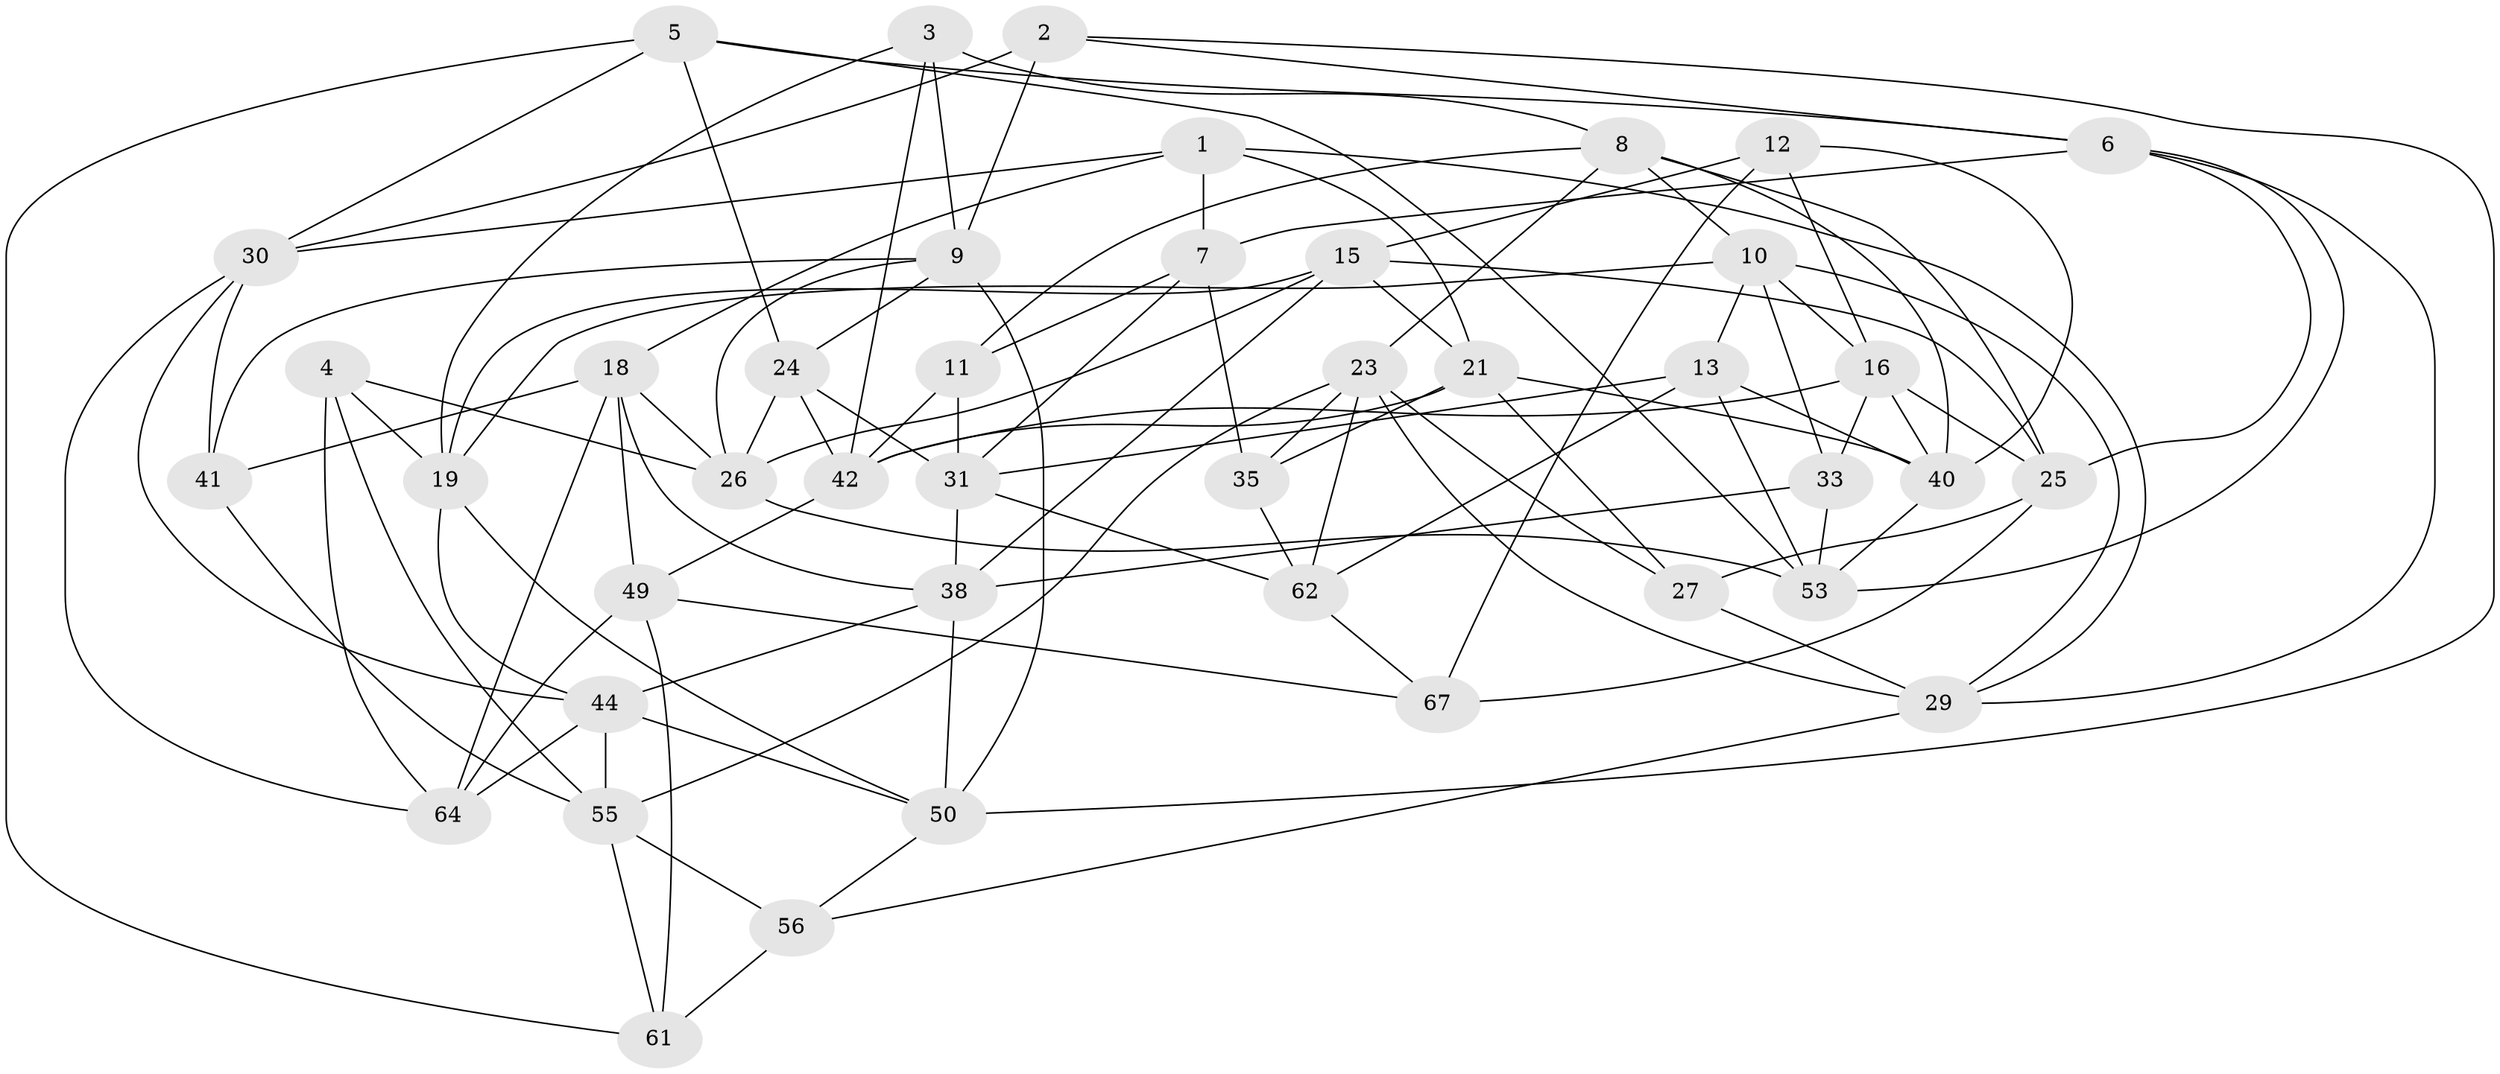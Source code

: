 // Generated by graph-tools (version 1.1) at 2025/52/02/27/25 19:52:34]
// undirected, 42 vertices, 110 edges
graph export_dot {
graph [start="1"]
  node [color=gray90,style=filled];
  1 [super="+14"];
  2;
  3;
  4;
  5 [super="+63"];
  6 [super="+47"];
  7 [super="+22"];
  8 [super="+37"];
  9 [super="+17"];
  10 [super="+20"];
  11;
  12;
  13 [super="+46"];
  15 [super="+45"];
  16 [super="+28"];
  18 [super="+39"];
  19 [super="+71"];
  21 [super="+48"];
  23 [super="+54"];
  24 [super="+58"];
  25 [super="+34"];
  26 [super="+65"];
  27;
  29 [super="+32"];
  30 [super="+57"];
  31 [super="+36"];
  33;
  35;
  38 [super="+66"];
  40 [super="+43"];
  41;
  42 [super="+69"];
  44 [super="+51"];
  49 [super="+52"];
  50 [super="+60"];
  53 [super="+72"];
  55 [super="+59"];
  56;
  61;
  62 [super="+68"];
  64 [super="+70"];
  67;
  1 -- 7 [weight=2];
  1 -- 30;
  1 -- 21;
  1 -- 29;
  1 -- 18;
  2 -- 6;
  2 -- 30;
  2 -- 9;
  2 -- 50;
  3 -- 9;
  3 -- 8;
  3 -- 19;
  3 -- 42;
  4 -- 26;
  4 -- 19;
  4 -- 55;
  4 -- 64;
  5 -- 61;
  5 -- 53;
  5 -- 6;
  5 -- 24 [weight=2];
  5 -- 30;
  6 -- 7;
  6 -- 53;
  6 -- 29;
  6 -- 25;
  7 -- 35;
  7 -- 31;
  7 -- 11;
  8 -- 25;
  8 -- 11;
  8 -- 10;
  8 -- 23;
  8 -- 40;
  9 -- 41;
  9 -- 26;
  9 -- 50;
  9 -- 24;
  10 -- 33;
  10 -- 16;
  10 -- 13;
  10 -- 19;
  10 -- 29;
  11 -- 42;
  11 -- 31;
  12 -- 67;
  12 -- 15;
  12 -- 16;
  12 -- 40;
  13 -- 53;
  13 -- 62 [weight=2];
  13 -- 40;
  13 -- 31;
  15 -- 25;
  15 -- 19;
  15 -- 26;
  15 -- 21;
  15 -- 38;
  16 -- 33;
  16 -- 42;
  16 -- 25;
  16 -- 40;
  18 -- 49;
  18 -- 26;
  18 -- 41;
  18 -- 38;
  18 -- 64;
  19 -- 44;
  19 -- 50;
  21 -- 27;
  21 -- 42;
  21 -- 40;
  21 -- 35;
  23 -- 55;
  23 -- 27;
  23 -- 35;
  23 -- 29;
  23 -- 62;
  24 -- 42;
  24 -- 26;
  24 -- 31;
  25 -- 27;
  25 -- 67;
  26 -- 53;
  27 -- 29;
  29 -- 56;
  30 -- 64;
  30 -- 44;
  30 -- 41;
  31 -- 38;
  31 -- 62;
  33 -- 53;
  33 -- 38;
  35 -- 62;
  38 -- 50;
  38 -- 44;
  40 -- 53;
  41 -- 55;
  42 -- 49;
  44 -- 64;
  44 -- 50;
  44 -- 55;
  49 -- 61;
  49 -- 67;
  49 -- 64 [weight=2];
  50 -- 56;
  55 -- 61;
  55 -- 56;
  56 -- 61;
  62 -- 67;
}
